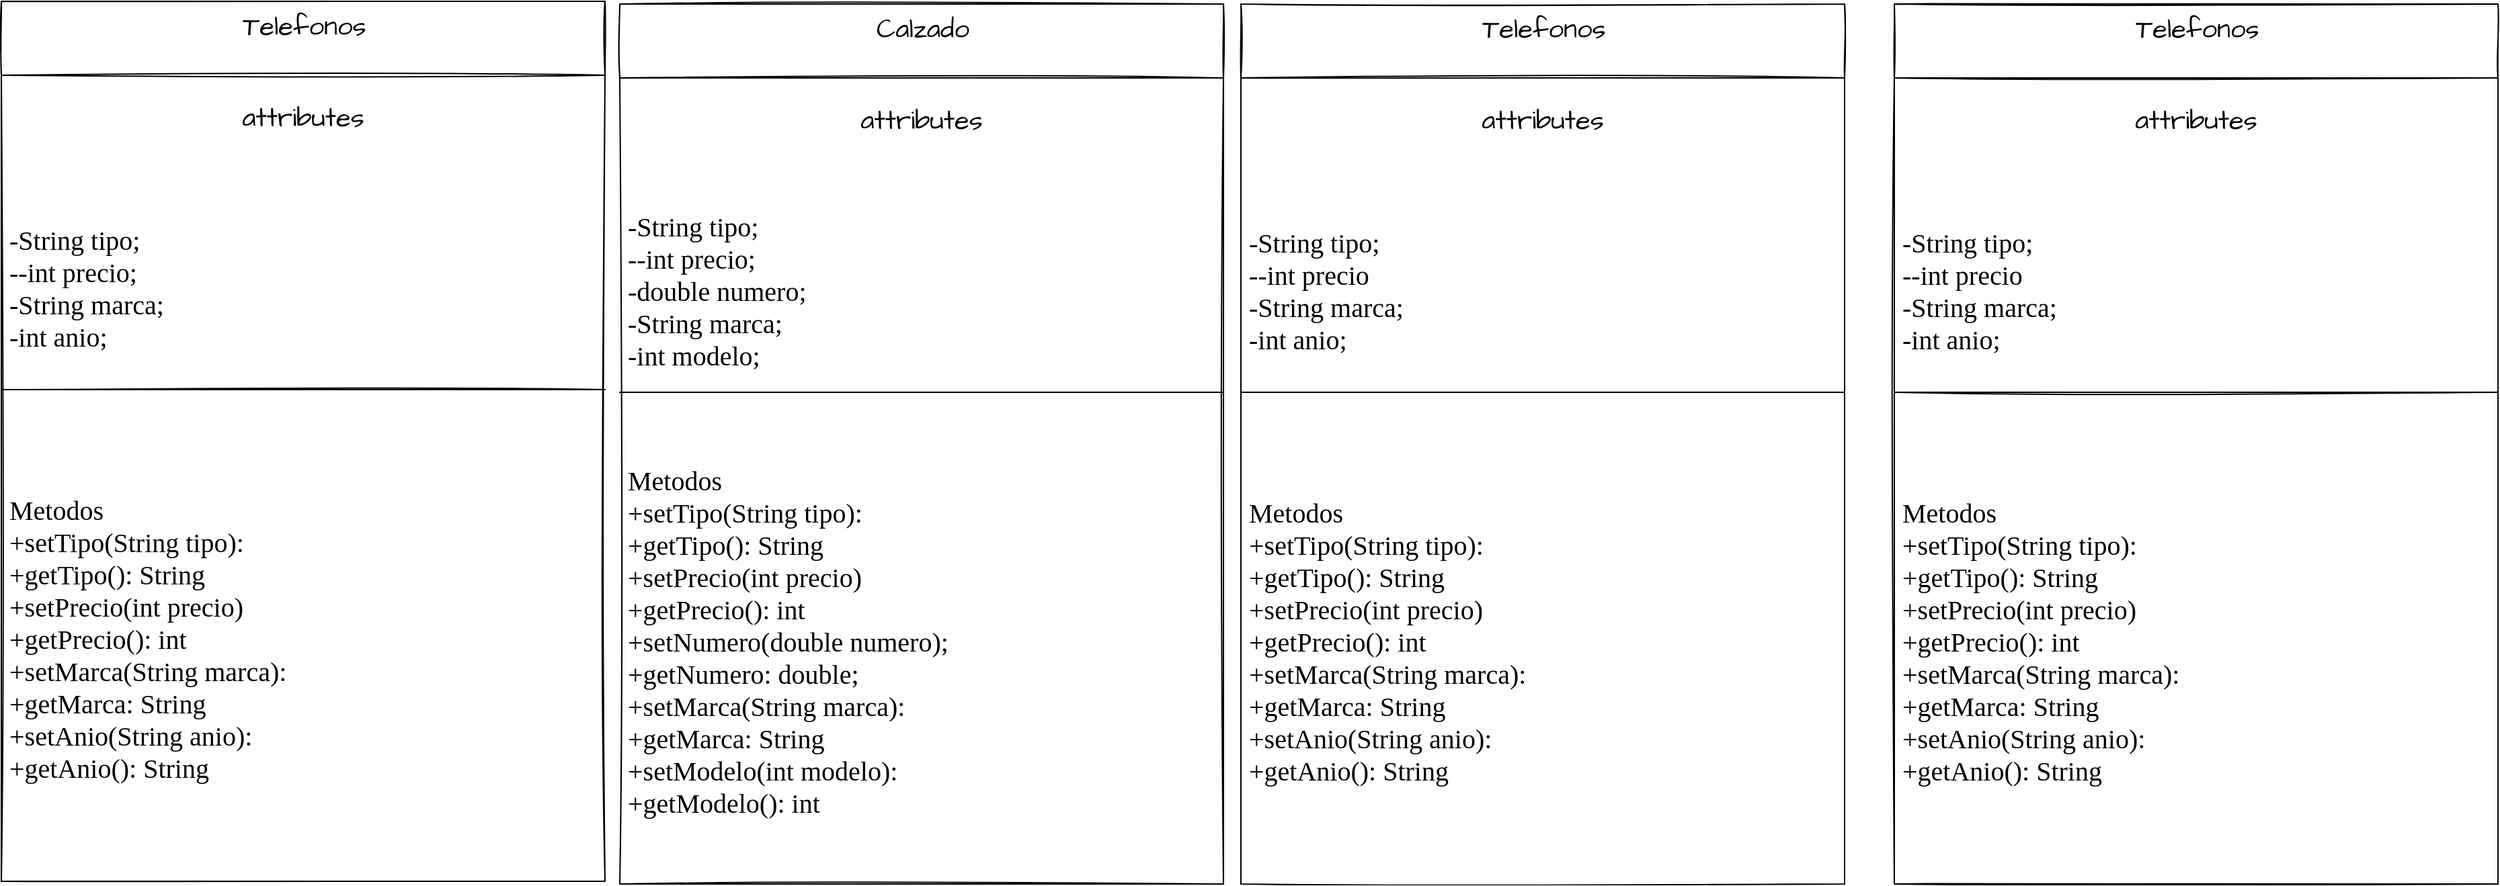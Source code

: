 <mxfile version="15.5.9" type="github">
  <diagram id="2QnwUB2ClqmYAk1SB9Mb" name="Page-1">
    <mxGraphModel dx="820" dy="1906" grid="0" gridSize="10" guides="1" tooltips="1" connect="1" arrows="1" fold="1" page="0" pageScale="1" pageWidth="827" pageHeight="1169" math="0" shadow="0">
      <root>
        <mxCell id="0" />
        <mxCell id="1" parent="0" />
        <mxCell id="I9A92WywnePdPpcuGTqa-11" value="Telefonos" style="swimlane;fontStyle=0;align=center;verticalAlign=top;childLayout=stackLayout;horizontal=1;startSize=55;horizontalStack=0;resizeParent=1;resizeParentMax=0;resizeLast=0;collapsible=0;marginBottom=0;html=1;sketch=1;hachureGap=4;pointerEvents=0;fontFamily=Architects Daughter;fontSource=https%3A%2F%2Ffonts.googleapis.com%2Fcss%3Ffamily%3DArchitects%2BDaughter;fontSize=20;" vertex="1" parent="1">
          <mxGeometry x="618" y="-473" width="449" height="655" as="geometry" />
        </mxCell>
        <mxCell id="I9A92WywnePdPpcuGTqa-12" value="attributes" style="text;html=1;strokeColor=none;fillColor=none;align=center;verticalAlign=middle;spacingLeft=4;spacingRight=4;overflow=hidden;rotatable=0;points=[[0,0.5],[1,0.5]];portConstraint=eastwest;sketch=1;hachureGap=4;pointerEvents=0;fontFamily=Architects Daughter;fontSource=https%3A%2F%2Ffonts.googleapis.com%2Fcss%3Ffamily%3DArchitects%2BDaughter;fontSize=20;" vertex="1" parent="I9A92WywnePdPpcuGTqa-11">
          <mxGeometry y="55" width="449" height="62" as="geometry" />
        </mxCell>
        <mxCell id="I9A92WywnePdPpcuGTqa-13" value="&lt;div&gt;&lt;br&gt;&lt;/div&gt;&lt;div&gt;-String tipo;&lt;/div&gt;&lt;div&gt;--int precio;&lt;/div&gt;&lt;div&gt;-String marca;&lt;/div&gt;&lt;div&gt;-int anio;&lt;br&gt;&lt;/div&gt;" style="text;html=1;strokeColor=none;fillColor=none;align=left;verticalAlign=middle;spacingLeft=4;spacingRight=4;overflow=hidden;rotatable=0;points=[[0,0.5],[1,0.5]];portConstraint=eastwest;sketch=1;hachureGap=4;pointerEvents=0;fontFamily=Comic Sans MS;fontSize=20;" vertex="1" parent="I9A92WywnePdPpcuGTqa-11">
          <mxGeometry y="117" width="449" height="168" as="geometry" />
        </mxCell>
        <mxCell id="I9A92WywnePdPpcuGTqa-16" value="" style="line;strokeWidth=1;fillColor=none;align=left;verticalAlign=middle;spacingTop=-1;spacingLeft=3;spacingRight=3;rotatable=0;labelPosition=right;points=[];portConstraint=eastwest;sketch=1;hachureGap=4;pointerEvents=0;fontFamily=Architects Daughter;fontSource=https%3A%2F%2Ffonts.googleapis.com%2Fcss%3Ffamily%3DArchitects%2BDaughter;fontSize=20;" vertex="1" parent="I9A92WywnePdPpcuGTqa-11">
          <mxGeometry y="285" width="449" height="8" as="geometry" />
        </mxCell>
        <mxCell id="I9A92WywnePdPpcuGTqa-18" value="&lt;div&gt;Metodos&lt;/div&gt;&lt;div&gt;+setTipo(String tipo):&lt;br&gt;&lt;/div&gt;&lt;div&gt;+getTipo(): String&lt;/div&gt;&lt;div&gt;+setPrecio(int precio)&lt;/div&gt;&lt;div&gt;+getPrecio(): int&lt;/div&gt;&lt;div&gt;+setMarca(String marca):&lt;/div&gt;&lt;div&gt;+getMarca: String&lt;/div&gt;&lt;div&gt;+setAnio(String anio):&lt;/div&gt;&lt;div&gt;+getAnio(): String&lt;/div&gt;" style="text;html=1;strokeColor=none;fillColor=none;align=left;verticalAlign=middle;spacingLeft=4;spacingRight=4;overflow=hidden;rotatable=0;points=[[0,0.5],[1,0.5]];portConstraint=eastwest;sketch=1;hachureGap=4;pointerEvents=0;fontFamily=Comic Sans MS;fontSize=20;" vertex="1" parent="I9A92WywnePdPpcuGTqa-11">
          <mxGeometry y="293" width="449" height="362" as="geometry" />
        </mxCell>
        <mxCell id="I9A92WywnePdPpcuGTqa-43" value="Calzado" style="swimlane;fontStyle=0;align=center;verticalAlign=top;childLayout=stackLayout;horizontal=1;startSize=55;horizontalStack=0;resizeParent=1;resizeParentMax=0;resizeLast=0;collapsible=0;marginBottom=0;html=1;sketch=1;hachureGap=4;pointerEvents=0;fontFamily=Architects Daughter;fontSource=https%3A%2F%2Ffonts.googleapis.com%2Fcss%3Ffamily%3DArchitects%2BDaughter;fontSize=20;" vertex="1" parent="1">
          <mxGeometry x="1078" y="-471" width="449" height="655" as="geometry" />
        </mxCell>
        <mxCell id="I9A92WywnePdPpcuGTqa-44" value="attributes" style="text;html=1;strokeColor=none;fillColor=none;align=center;verticalAlign=middle;spacingLeft=4;spacingRight=4;overflow=hidden;rotatable=0;points=[[0,0.5],[1,0.5]];portConstraint=eastwest;sketch=1;hachureGap=4;pointerEvents=0;fontFamily=Architects Daughter;fontSource=https%3A%2F%2Ffonts.googleapis.com%2Fcss%3Ffamily%3DArchitects%2BDaughter;fontSize=20;" vertex="1" parent="I9A92WywnePdPpcuGTqa-43">
          <mxGeometry y="55" width="449" height="62" as="geometry" />
        </mxCell>
        <mxCell id="I9A92WywnePdPpcuGTqa-45" value="&lt;div&gt;&lt;br&gt;&lt;/div&gt;&lt;div&gt;-String tipo;&lt;/div&gt;&lt;div&gt;--int precio;&lt;/div&gt;&lt;div&gt;-double numero;&lt;br&gt;&lt;/div&gt;&lt;div&gt;-String marca;&lt;/div&gt;&lt;div&gt;-int modelo;&lt;br&gt;&lt;/div&gt;" style="text;html=1;strokeColor=none;fillColor=none;align=left;verticalAlign=middle;spacingLeft=4;spacingRight=4;overflow=hidden;rotatable=0;points=[[0,0.5],[1,0.5]];portConstraint=eastwest;sketch=1;hachureGap=4;pointerEvents=0;fontFamily=Comic Sans MS;fontSize=20;" vertex="1" parent="I9A92WywnePdPpcuGTqa-43">
          <mxGeometry y="117" width="449" height="168" as="geometry" />
        </mxCell>
        <mxCell id="I9A92WywnePdPpcuGTqa-46" value="" style="line;strokeWidth=1;fillColor=none;align=left;verticalAlign=middle;spacingTop=-1;spacingLeft=3;spacingRight=3;rotatable=0;labelPosition=right;points=[];portConstraint=eastwest;sketch=1;hachureGap=4;pointerEvents=0;fontFamily=Architects Daughter;fontSource=https%3A%2F%2Ffonts.googleapis.com%2Fcss%3Ffamily%3DArchitects%2BDaughter;fontSize=20;" vertex="1" parent="I9A92WywnePdPpcuGTqa-43">
          <mxGeometry y="285" width="449" height="8" as="geometry" />
        </mxCell>
        <mxCell id="I9A92WywnePdPpcuGTqa-47" value="&lt;div&gt;Metodos&lt;/div&gt;&lt;div&gt;+setTipo(String tipo):&lt;br&gt;&lt;/div&gt;&lt;div&gt;+getTipo(): String&lt;/div&gt;&lt;div&gt;+setPrecio(int precio)&lt;/div&gt;&lt;div&gt;+getPrecio(): int&lt;/div&gt;&lt;div&gt;+setNumero(double numero);&lt;/div&gt;&lt;div&gt;+getNumero: double;&lt;br&gt;&lt;/div&gt;&lt;div&gt;+setMarca(String marca):&lt;/div&gt;&lt;div&gt;+getMarca: String&lt;/div&gt;&lt;div&gt;+setModelo(int modelo):&lt;/div&gt;&lt;div&gt;+getModelo(): int&lt;br&gt;&lt;/div&gt;" style="text;html=1;strokeColor=none;fillColor=none;align=left;verticalAlign=middle;spacingLeft=4;spacingRight=4;overflow=hidden;rotatable=0;points=[[0,0.5],[1,0.5]];portConstraint=eastwest;sketch=1;hachureGap=4;pointerEvents=0;fontFamily=Comic Sans MS;fontSize=20;" vertex="1" parent="I9A92WywnePdPpcuGTqa-43">
          <mxGeometry y="293" width="449" height="362" as="geometry" />
        </mxCell>
        <mxCell id="I9A92WywnePdPpcuGTqa-48" value="Telefonos" style="swimlane;fontStyle=0;align=center;verticalAlign=top;childLayout=stackLayout;horizontal=1;startSize=55;horizontalStack=0;resizeParent=1;resizeParentMax=0;resizeLast=0;collapsible=0;marginBottom=0;html=1;sketch=1;hachureGap=4;pointerEvents=0;fontFamily=Architects Daughter;fontSource=https%3A%2F%2Ffonts.googleapis.com%2Fcss%3Ffamily%3DArchitects%2BDaughter;fontSize=20;" vertex="1" parent="1">
          <mxGeometry x="1540" y="-471" width="449" height="655" as="geometry" />
        </mxCell>
        <mxCell id="I9A92WywnePdPpcuGTqa-49" value="attributes" style="text;html=1;strokeColor=none;fillColor=none;align=center;verticalAlign=middle;spacingLeft=4;spacingRight=4;overflow=hidden;rotatable=0;points=[[0,0.5],[1,0.5]];portConstraint=eastwest;sketch=1;hachureGap=4;pointerEvents=0;fontFamily=Architects Daughter;fontSource=https%3A%2F%2Ffonts.googleapis.com%2Fcss%3Ffamily%3DArchitects%2BDaughter;fontSize=20;" vertex="1" parent="I9A92WywnePdPpcuGTqa-48">
          <mxGeometry y="55" width="449" height="62" as="geometry" />
        </mxCell>
        <mxCell id="I9A92WywnePdPpcuGTqa-50" value="&lt;div&gt;&lt;br&gt;&lt;/div&gt;&lt;div&gt;-String tipo;&lt;/div&gt;&lt;div&gt;--int precio&lt;/div&gt;&lt;div&gt;-String marca;&lt;/div&gt;&lt;div&gt;-int anio;&lt;br&gt;&lt;/div&gt;" style="text;html=1;strokeColor=none;fillColor=none;align=left;verticalAlign=middle;spacingLeft=4;spacingRight=4;overflow=hidden;rotatable=0;points=[[0,0.5],[1,0.5]];portConstraint=eastwest;sketch=1;hachureGap=4;pointerEvents=0;fontFamily=Comic Sans MS;fontSize=20;" vertex="1" parent="I9A92WywnePdPpcuGTqa-48">
          <mxGeometry y="117" width="449" height="168" as="geometry" />
        </mxCell>
        <mxCell id="I9A92WywnePdPpcuGTqa-51" value="" style="line;strokeWidth=1;fillColor=none;align=left;verticalAlign=middle;spacingTop=-1;spacingLeft=3;spacingRight=3;rotatable=0;labelPosition=right;points=[];portConstraint=eastwest;sketch=1;hachureGap=4;pointerEvents=0;fontFamily=Architects Daughter;fontSource=https%3A%2F%2Ffonts.googleapis.com%2Fcss%3Ffamily%3DArchitects%2BDaughter;fontSize=20;" vertex="1" parent="I9A92WywnePdPpcuGTqa-48">
          <mxGeometry y="285" width="449" height="8" as="geometry" />
        </mxCell>
        <mxCell id="I9A92WywnePdPpcuGTqa-52" value="&lt;div&gt;Metodos&lt;/div&gt;&lt;div&gt;+setTipo(String tipo):&lt;br&gt;&lt;/div&gt;&lt;div&gt;+getTipo(): String&lt;/div&gt;&lt;div&gt;+setPrecio(int precio)&lt;/div&gt;&lt;div&gt;+getPrecio(): int&lt;/div&gt;&lt;div&gt;+setMarca(String marca):&lt;/div&gt;&lt;div&gt;+getMarca: String&lt;/div&gt;&lt;div&gt;+setAnio(String anio):&lt;/div&gt;&lt;div&gt;+getAnio(): String&lt;/div&gt;" style="text;html=1;strokeColor=none;fillColor=none;align=left;verticalAlign=middle;spacingLeft=4;spacingRight=4;overflow=hidden;rotatable=0;points=[[0,0.5],[1,0.5]];portConstraint=eastwest;sketch=1;hachureGap=4;pointerEvents=0;fontFamily=Comic Sans MS;fontSize=20;" vertex="1" parent="I9A92WywnePdPpcuGTqa-48">
          <mxGeometry y="293" width="449" height="362" as="geometry" />
        </mxCell>
        <mxCell id="I9A92WywnePdPpcuGTqa-53" value="Telefonos" style="swimlane;fontStyle=0;align=center;verticalAlign=top;childLayout=stackLayout;horizontal=1;startSize=55;horizontalStack=0;resizeParent=1;resizeParentMax=0;resizeLast=0;collapsible=0;marginBottom=0;html=1;sketch=1;hachureGap=4;pointerEvents=0;fontFamily=Architects Daughter;fontSource=https%3A%2F%2Ffonts.googleapis.com%2Fcss%3Ffamily%3DArchitects%2BDaughter;fontSize=20;" vertex="1" parent="1">
          <mxGeometry x="2026" y="-471" width="449" height="655" as="geometry" />
        </mxCell>
        <mxCell id="I9A92WywnePdPpcuGTqa-54" value="attributes" style="text;html=1;strokeColor=none;fillColor=none;align=center;verticalAlign=middle;spacingLeft=4;spacingRight=4;overflow=hidden;rotatable=0;points=[[0,0.5],[1,0.5]];portConstraint=eastwest;sketch=1;hachureGap=4;pointerEvents=0;fontFamily=Architects Daughter;fontSource=https%3A%2F%2Ffonts.googleapis.com%2Fcss%3Ffamily%3DArchitects%2BDaughter;fontSize=20;" vertex="1" parent="I9A92WywnePdPpcuGTqa-53">
          <mxGeometry y="55" width="449" height="62" as="geometry" />
        </mxCell>
        <mxCell id="I9A92WywnePdPpcuGTqa-55" value="&lt;div&gt;&lt;br&gt;&lt;/div&gt;&lt;div&gt;-String tipo;&lt;/div&gt;&lt;div&gt;--int precio&lt;/div&gt;&lt;div&gt;-String marca;&lt;/div&gt;&lt;div&gt;-int anio;&lt;br&gt;&lt;/div&gt;" style="text;html=1;strokeColor=none;fillColor=none;align=left;verticalAlign=middle;spacingLeft=4;spacingRight=4;overflow=hidden;rotatable=0;points=[[0,0.5],[1,0.5]];portConstraint=eastwest;sketch=1;hachureGap=4;pointerEvents=0;fontFamily=Comic Sans MS;fontSize=20;" vertex="1" parent="I9A92WywnePdPpcuGTqa-53">
          <mxGeometry y="117" width="449" height="168" as="geometry" />
        </mxCell>
        <mxCell id="I9A92WywnePdPpcuGTqa-56" value="" style="line;strokeWidth=1;fillColor=none;align=left;verticalAlign=middle;spacingTop=-1;spacingLeft=3;spacingRight=3;rotatable=0;labelPosition=right;points=[];portConstraint=eastwest;sketch=1;hachureGap=4;pointerEvents=0;fontFamily=Architects Daughter;fontSource=https%3A%2F%2Ffonts.googleapis.com%2Fcss%3Ffamily%3DArchitects%2BDaughter;fontSize=20;" vertex="1" parent="I9A92WywnePdPpcuGTqa-53">
          <mxGeometry y="285" width="449" height="8" as="geometry" />
        </mxCell>
        <mxCell id="I9A92WywnePdPpcuGTqa-57" value="&lt;div&gt;Metodos&lt;/div&gt;&lt;div&gt;+setTipo(String tipo):&lt;br&gt;&lt;/div&gt;&lt;div&gt;+getTipo(): String&lt;/div&gt;&lt;div&gt;+setPrecio(int precio)&lt;/div&gt;&lt;div&gt;+getPrecio(): int&lt;/div&gt;&lt;div&gt;+setMarca(String marca):&lt;/div&gt;&lt;div&gt;+getMarca: String&lt;/div&gt;&lt;div&gt;+setAnio(String anio):&lt;/div&gt;&lt;div&gt;+getAnio(): String&lt;/div&gt;" style="text;html=1;strokeColor=none;fillColor=none;align=left;verticalAlign=middle;spacingLeft=4;spacingRight=4;overflow=hidden;rotatable=0;points=[[0,0.5],[1,0.5]];portConstraint=eastwest;sketch=1;hachureGap=4;pointerEvents=0;fontFamily=Comic Sans MS;fontSize=20;" vertex="1" parent="I9A92WywnePdPpcuGTqa-53">
          <mxGeometry y="293" width="449" height="362" as="geometry" />
        </mxCell>
      </root>
    </mxGraphModel>
  </diagram>
</mxfile>
